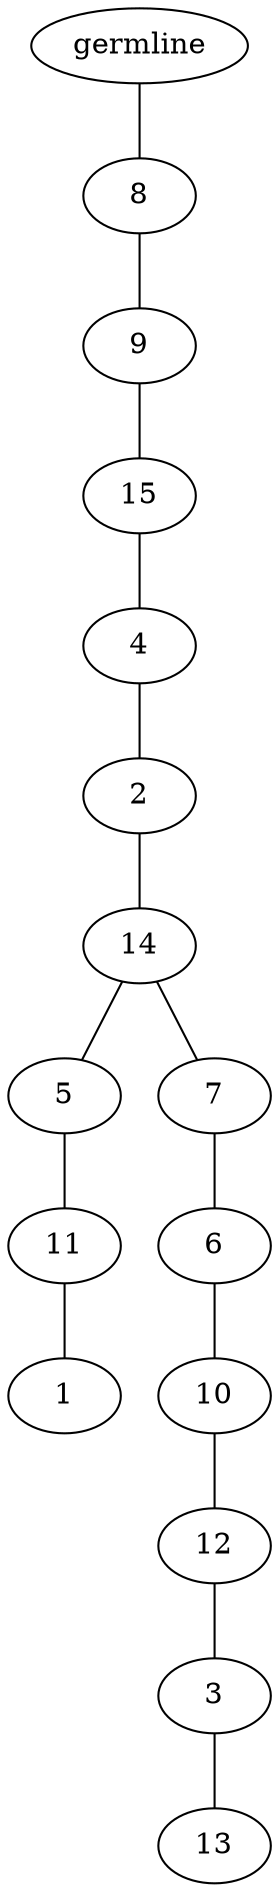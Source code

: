 graph tree {
    "140023850607424" [label="germline"];
    "140023853622848" [label="8"];
    "140023855658416" [label="9"];
    "140023855660624" [label="15"];
    "140023855657936" [label="4"];
    "140023855657792" [label="2"];
    "140023856330016" [label="14"];
    "140023856329488" [label="5"];
    "140023856331120" [label="11"];
    "140023856331168" [label="1"];
    "140023856331504" [label="7"];
    "140023856329584" [label="6"];
    "140023856332224" [label="10"];
    "140023855659376" [label="12"];
    "140023855660048" [label="3"];
    "140023855657120" [label="13"];
    "140023850607424" -- "140023853622848";
    "140023853622848" -- "140023855658416";
    "140023855658416" -- "140023855660624";
    "140023855660624" -- "140023855657936";
    "140023855657936" -- "140023855657792";
    "140023855657792" -- "140023856330016";
    "140023856330016" -- "140023856329488";
    "140023856330016" -- "140023856331504";
    "140023856329488" -- "140023856331120";
    "140023856331120" -- "140023856331168";
    "140023856331504" -- "140023856329584";
    "140023856329584" -- "140023856332224";
    "140023856332224" -- "140023855659376";
    "140023855659376" -- "140023855660048";
    "140023855660048" -- "140023855657120";
}
